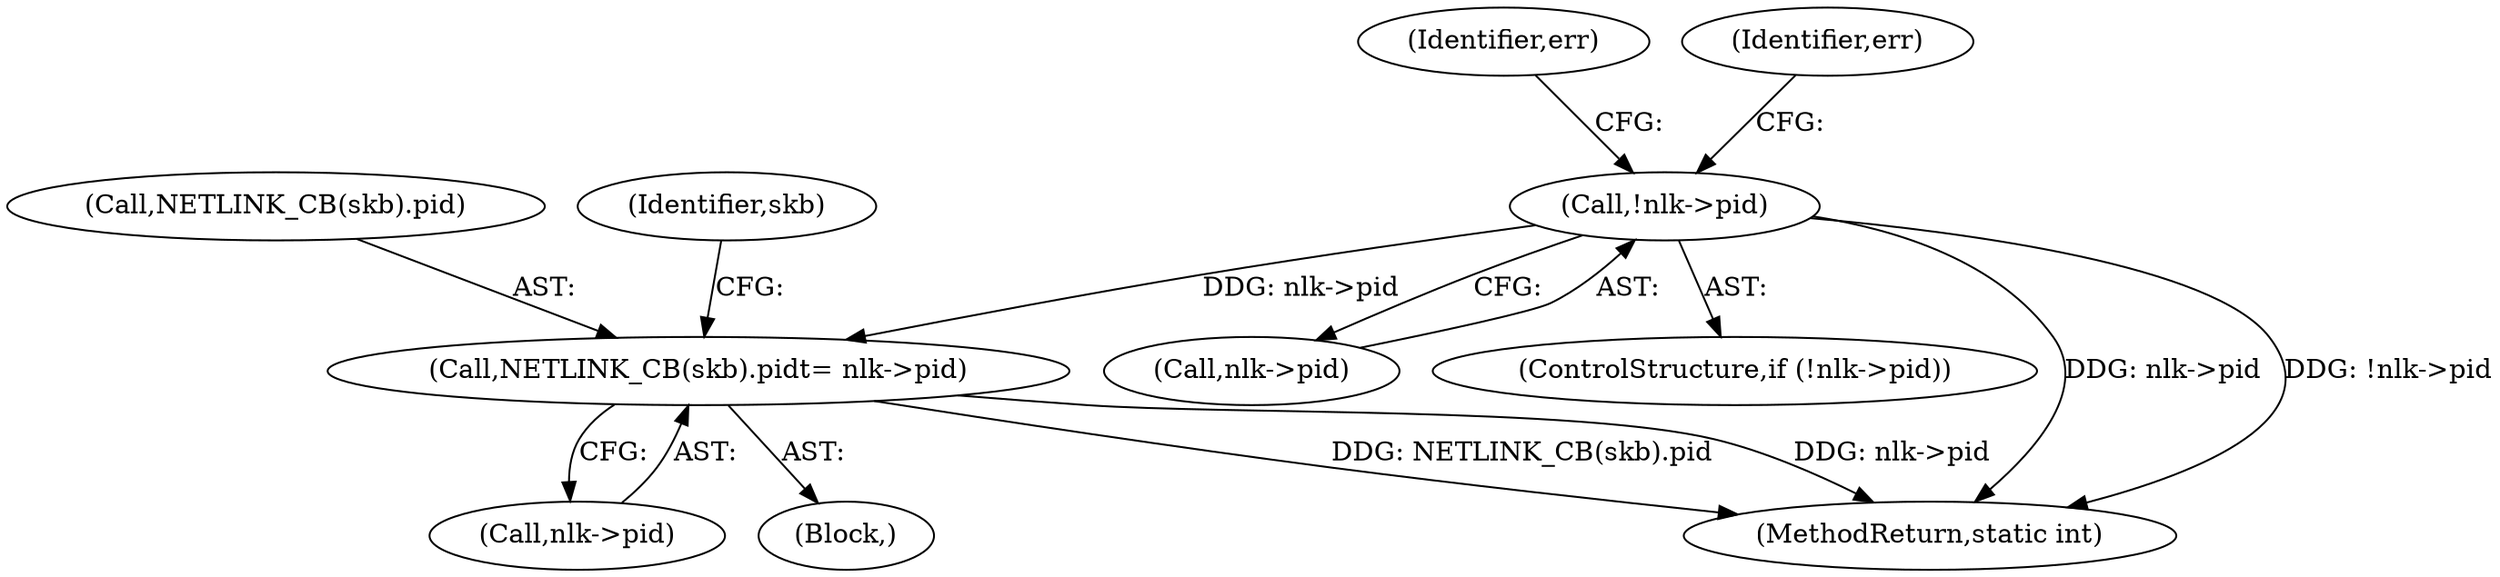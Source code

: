 digraph "0_linux_e0e3cea46d31d23dc40df0a49a7a2c04fe8edfea@pointer" {
"1000220" [label="(Call,!nlk->pid)"];
"1000259" [label="(Call,NETLINK_CB(skb).pid\t= nlk->pid)"];
"1000260" [label="(Call,NETLINK_CB(skb).pid)"];
"1000270" [label="(Identifier,skb)"];
"1000264" [label="(Call,nlk->pid)"];
"1000105" [label="(Block,)"];
"1000221" [label="(Call,nlk->pid)"];
"1000233" [label="(Identifier,err)"];
"1000219" [label="(ControlStructure,if (!nlk->pid))"];
"1000220" [label="(Call,!nlk->pid)"];
"1000259" [label="(Call,NETLINK_CB(skb).pid\t= nlk->pid)"];
"1000226" [label="(Identifier,err)"];
"1000344" [label="(MethodReturn,static int)"];
"1000220" -> "1000219"  [label="AST: "];
"1000220" -> "1000221"  [label="CFG: "];
"1000221" -> "1000220"  [label="AST: "];
"1000226" -> "1000220"  [label="CFG: "];
"1000233" -> "1000220"  [label="CFG: "];
"1000220" -> "1000344"  [label="DDG: nlk->pid"];
"1000220" -> "1000344"  [label="DDG: !nlk->pid"];
"1000220" -> "1000259"  [label="DDG: nlk->pid"];
"1000259" -> "1000105"  [label="AST: "];
"1000259" -> "1000264"  [label="CFG: "];
"1000260" -> "1000259"  [label="AST: "];
"1000264" -> "1000259"  [label="AST: "];
"1000270" -> "1000259"  [label="CFG: "];
"1000259" -> "1000344"  [label="DDG: NETLINK_CB(skb).pid"];
"1000259" -> "1000344"  [label="DDG: nlk->pid"];
}
